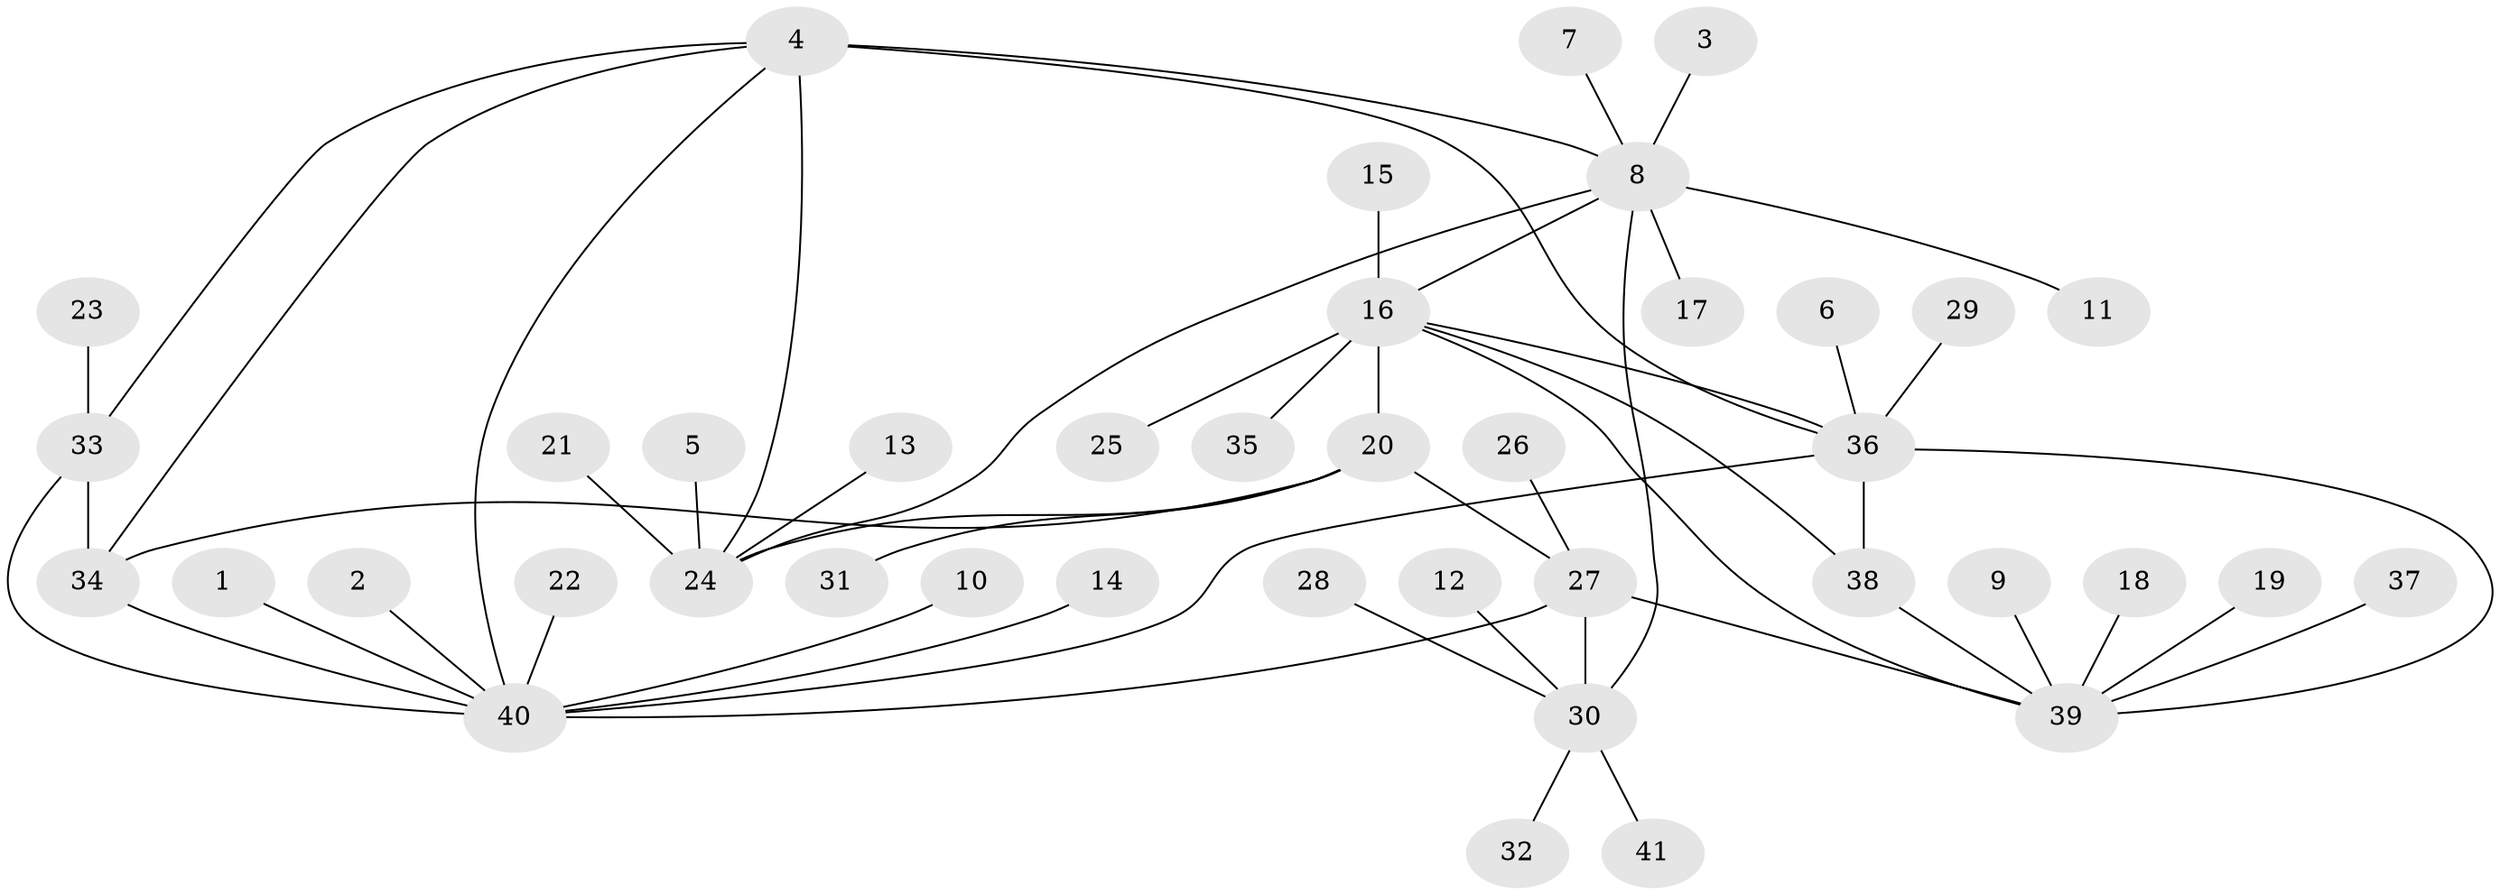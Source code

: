 // original degree distribution, {12: 0.012195121951219513, 4: 0.06097560975609756, 6: 0.07317073170731707, 10: 0.036585365853658534, 5: 0.024390243902439025, 7: 0.012195121951219513, 8: 0.012195121951219513, 11: 0.012195121951219513, 3: 0.024390243902439025, 1: 0.6341463414634146, 2: 0.0975609756097561}
// Generated by graph-tools (version 1.1) at 2025/37/03/04/25 23:37:31]
// undirected, 41 vertices, 54 edges
graph export_dot {
  node [color=gray90,style=filled];
  1;
  2;
  3;
  4;
  5;
  6;
  7;
  8;
  9;
  10;
  11;
  12;
  13;
  14;
  15;
  16;
  17;
  18;
  19;
  20;
  21;
  22;
  23;
  24;
  25;
  26;
  27;
  28;
  29;
  30;
  31;
  32;
  33;
  34;
  35;
  36;
  37;
  38;
  39;
  40;
  41;
  1 -- 40 [weight=1.0];
  2 -- 40 [weight=1.0];
  3 -- 8 [weight=1.0];
  4 -- 8 [weight=1.0];
  4 -- 24 [weight=2.0];
  4 -- 33 [weight=1.0];
  4 -- 34 [weight=1.0];
  4 -- 36 [weight=1.0];
  4 -- 40 [weight=1.0];
  5 -- 24 [weight=1.0];
  6 -- 36 [weight=1.0];
  7 -- 8 [weight=1.0];
  8 -- 11 [weight=1.0];
  8 -- 16 [weight=1.0];
  8 -- 17 [weight=1.0];
  8 -- 24 [weight=2.0];
  8 -- 30 [weight=1.0];
  9 -- 39 [weight=1.0];
  10 -- 40 [weight=1.0];
  12 -- 30 [weight=1.0];
  13 -- 24 [weight=1.0];
  14 -- 40 [weight=1.0];
  15 -- 16 [weight=1.0];
  16 -- 20 [weight=3.0];
  16 -- 25 [weight=1.0];
  16 -- 35 [weight=1.0];
  16 -- 36 [weight=1.0];
  16 -- 38 [weight=1.0];
  16 -- 39 [weight=1.0];
  18 -- 39 [weight=1.0];
  19 -- 39 [weight=1.0];
  20 -- 24 [weight=1.0];
  20 -- 27 [weight=2.0];
  20 -- 31 [weight=1.0];
  20 -- 34 [weight=1.0];
  21 -- 24 [weight=1.0];
  22 -- 40 [weight=1.0];
  23 -- 33 [weight=1.0];
  26 -- 27 [weight=1.0];
  27 -- 30 [weight=3.0];
  27 -- 39 [weight=1.0];
  27 -- 40 [weight=1.0];
  28 -- 30 [weight=1.0];
  29 -- 36 [weight=1.0];
  30 -- 32 [weight=1.0];
  30 -- 41 [weight=1.0];
  33 -- 34 [weight=1.0];
  33 -- 40 [weight=1.0];
  34 -- 40 [weight=1.0];
  36 -- 38 [weight=1.0];
  36 -- 39 [weight=1.0];
  36 -- 40 [weight=1.0];
  37 -- 39 [weight=1.0];
  38 -- 39 [weight=1.0];
}
